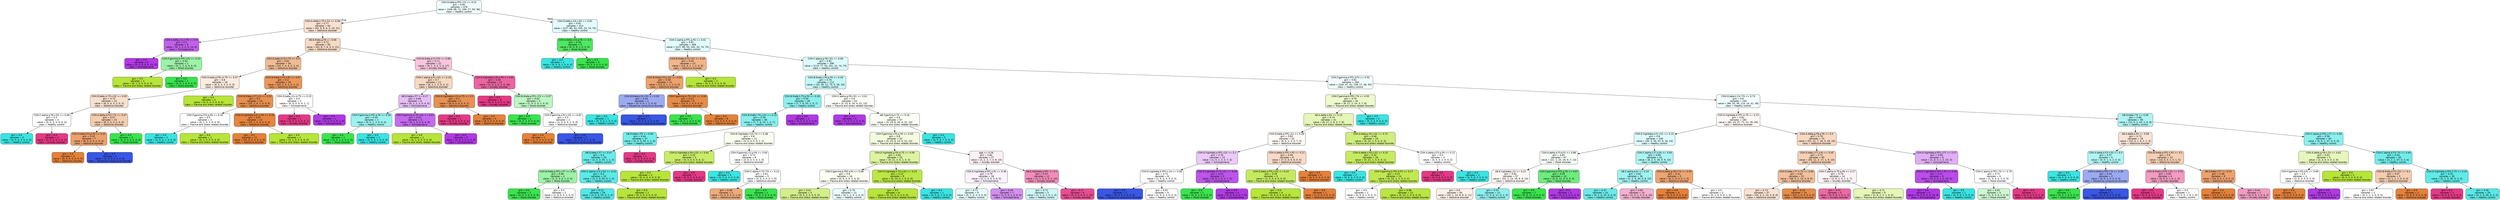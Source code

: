 digraph Tree {
node [shape=box, style="filled, rounded", color="black", fontname="helvetica"] ;
edge [fontname="helvetica"] ;
0 [label="COH.D.beta.a.FP1.i.C3 <= 0.22\ngini = 0.82\nsamples = 478\nvalue = [169, 89, 72, 209, 27, 93, 96]\nclass = Healthy control", fillcolor="#f1fdfd"] ;
1 [label="COH.A.delta.h.T3.k.C4 <= 0.06\ngini = 0.77\nsamples = 64\nvalue = [42, 9, 9, 6, 3, 19, 21]\nclass = Addictive disorder", fillcolor="#f9e1d0"] ;
0 -> 1 [labeldistance=2.5, labelangle=45, headlabel="True"] ;
2 [label="COH.A.delta.j.Cz.n.P3 <= 0.5\ngini = 0.3\nsamples = 8\nvalue = [0, 1, 2, 0, 0, 14, 0]\nclass = Schizophrenia", fillcolor="#c161ea"] ;
1 -> 2 ;
3 [label="gini = 0.0\nsamples = 6\nvalue = [0, 0, 0, 0, 0, 14, 0]\nclass = Schizophrenia", fillcolor="#b139e5"] ;
2 -> 3 ;
4 [label="COH.F.gamma.b.FP2.o.Pz <= 0.15\ngini = 0.44\nsamples = 2\nvalue = [0, 1, 2, 0, 0, 0, 0]\nclass = Mood disorder", fillcolor="#9cf2a6"] ;
2 -> 4 ;
5 [label="gini = 0.0\nsamples = 1\nvalue = [0, 1, 0, 0, 0, 0, 0]\nclass = Trauma and stress related disorder", fillcolor="#b7e539"] ;
4 -> 5 ;
6 [label="gini = 0.0\nsamples = 1\nvalue = [0, 0, 2, 0, 0, 0, 0]\nclass = Mood disorder", fillcolor="#39e54d"] ;
4 -> 6 ;
7 [label="AB.B.theta.g.F8 <= 0.06\ngini = 0.72\nsamples = 56\nvalue = [42, 8, 7, 6, 3, 5, 21]\nclass = Addictive disorder", fillcolor="#f7dac4"] ;
1 -> 7 ;
8 [label="COH.D.beta.d.F3.h.T3 <= 0.4\ngini = 0.61\nsamples = 34\nvalue = [33, 7, 4, 4, 2, 1, 4]\nclass = Addictive disorder", fillcolor="#f1bb94"] ;
7 -> 8 ;
9 [label="COH.D.beta.a.FP1.m.T5 <= 0.07\ngini = 0.8\nsamples = 18\nvalue = [8, 5, 4, 3, 2, 0, 3]\nclass = Addictive disorder", fillcolor="#fbece1"] ;
8 -> 9 ;
10 [label="COH.D.beta.m.T5.s.O2 <= 0.05\ngini = 0.74\nsamples = 14\nvalue = [8, 0, 4, 3, 2, 0, 3]\nclass = Addictive disorder", fillcolor="#f8e0ce"] ;
9 -> 10 ;
11 [label="COH.C.alpha.q.T6.s.O2 <= 0.68\ngini = 0.5\nsamples = 4\nvalue = [0, 0, 0, 3, 0, 0, 3]\nclass = Healthy control", fillcolor="#ffffff"] ;
10 -> 11 ;
12 [label="gini = 0.0\nsamples = 3\nvalue = [0, 0, 0, 3, 0, 0, 0]\nclass = Healthy control", fillcolor="#39e5e2"] ;
11 -> 12 ;
13 [label="gini = 0.0\nsamples = 1\nvalue = [0, 0, 0, 0, 0, 0, 3]\nclass = Anxiety disorder", fillcolor="#e53986"] ;
11 -> 13 ;
14 [label="COH.A.delta.d.F3.h.T3 <= 0.47\ngini = 0.57\nsamples = 10\nvalue = [8, 0, 4, 0, 2, 0, 0]\nclass = Addictive disorder", fillcolor="#f5cdb0"] ;
10 -> 14 ;
15 [label="COH.D.beta.f.F4.p.P4 <= 0.31\ngini = 0.32\nsamples = 7\nvalue = [8, 0, 0, 0, 2, 0, 0]\nclass = Addictive disorder", fillcolor="#eca06a"] ;
14 -> 15 ;
16 [label="gini = 0.0\nsamples = 5\nvalue = [8, 0, 0, 0, 0, 0, 0]\nclass = Addictive disorder", fillcolor="#e58139"] ;
15 -> 16 ;
17 [label="gini = 0.0\nsamples = 2\nvalue = [0, 0, 0, 0, 2, 0, 0]\nclass = Obsessive compulsive disorder", fillcolor="#3956e5"] ;
15 -> 17 ;
18 [label="gini = 0.0\nsamples = 3\nvalue = [0, 0, 4, 0, 0, 0, 0]\nclass = Mood disorder", fillcolor="#39e54d"] ;
14 -> 18 ;
19 [label="gini = 0.0\nsamples = 4\nvalue = [0, 5, 0, 0, 0, 0, 0]\nclass = Trauma and stress related disorder", fillcolor="#b7e539"] ;
9 -> 19 ;
20 [label="COH.B.theta.d.F3.o.Pz <= 0.67\ngini = 0.3\nsamples = 16\nvalue = [25, 2, 0, 1, 0, 1, 1]\nclass = Addictive disorder", fillcolor="#ea985c"] ;
8 -> 20 ;
21 [label="COH.B.theta.c.F7.j.Cz <= 0.22\ngini = 0.2\nsamples = 14\nvalue = [25, 2, 0, 1, 0, 0, 0]\nclass = Addictive disorder", fillcolor="#e89050"] ;
20 -> 21 ;
22 [label="COH.F.gamma.f.F4.p.P4 <= 0.44\ngini = 0.5\nsamples = 2\nvalue = [0, 1, 0, 1, 0, 0, 0]\nclass = Trauma and stress related disorder", fillcolor="#ffffff"] ;
21 -> 22 ;
23 [label="gini = 0.0\nsamples = 1\nvalue = [0, 0, 0, 1, 0, 0, 0]\nclass = Healthy control", fillcolor="#39e5e2"] ;
22 -> 23 ;
24 [label="gini = 0.0\nsamples = 1\nvalue = [0, 1, 0, 0, 0, 0, 0]\nclass = Trauma and stress related disorder", fillcolor="#b7e539"] ;
22 -> 24 ;
25 [label="COH.E.highbeta.e.Fz.n.P3 <= 0.76\ngini = 0.07\nsamples = 12\nvalue = [25, 1, 0, 0, 0, 0, 0]\nclass = Addictive disorder", fillcolor="#e68641"] ;
21 -> 25 ;
26 [label="gini = 0.0\nsamples = 11\nvalue = [25, 0, 0, 0, 0, 0, 0]\nclass = Addictive disorder", fillcolor="#e58139"] ;
25 -> 26 ;
27 [label="gini = 0.0\nsamples = 1\nvalue = [0, 1, 0, 0, 0, 0, 0]\nclass = Trauma and stress related disorder", fillcolor="#b7e539"] ;
25 -> 27 ;
28 [label="COH.D.beta.j.Cz.m.T5 <= 0.15\ngini = 0.5\nsamples = 2\nvalue = [0, 0, 0, 0, 0, 1, 1]\nclass = Schizophrenia", fillcolor="#ffffff"] ;
20 -> 28 ;
29 [label="gini = 0.0\nsamples = 1\nvalue = [0, 0, 0, 0, 0, 0, 1]\nclass = Anxiety disorder", fillcolor="#e53986"] ;
28 -> 29 ;
30 [label="gini = 0.0\nsamples = 1\nvalue = [0, 0, 0, 0, 0, 1, 0]\nclass = Schizophrenia", fillcolor="#b139e5"] ;
28 -> 30 ;
31 [label="COH.B.theta.e.Fz.f.F4 <= 0.86\ngini = 0.71\nsamples = 22\nvalue = [9, 1, 3, 2, 1, 4, 17]\nclass = Anxiety disorder", fillcolor="#f8c6dc"] ;
7 -> 31 ;
32 [label="COH.C.alpha.e.Fz.r.O1 <= 0.16\ngini = 0.7\nsamples = 11\nvalue = [8, 1, 1, 2, 0, 4, 1]\nclass = Addictive disorder", fillcolor="#f7d8c2"] ;
31 -> 32 ;
33 [label="AB.D.beta.c.F7 <= 0.17\ngini = 0.66\nsamples = 6\nvalue = [0, 1, 1, 2, 0, 4, 0]\nclass = Schizophrenia", fillcolor="#e5bdf6"] ;
32 -> 33 ;
34 [label="COH.F.gamma.b.FP2.q.T6 <= 0.56\ngini = 0.44\nsamples = 2\nvalue = [0, 0, 1, 2, 0, 0, 0]\nclass = Healthy control", fillcolor="#9cf2f0"] ;
33 -> 34 ;
35 [label="gini = 0.0\nsamples = 1\nvalue = [0, 0, 1, 0, 0, 0, 0]\nclass = Mood disorder", fillcolor="#39e54d"] ;
34 -> 35 ;
36 [label="gini = 0.0\nsamples = 1\nvalue = [0, 0, 0, 2, 0, 0, 0]\nclass = Healthy control", fillcolor="#39e5e2"] ;
34 -> 36 ;
37 [label="COH.F.gamma.m.T5.r.O1 <= 0.61\ngini = 0.32\nsamples = 4\nvalue = [0, 1, 0, 0, 0, 4, 0]\nclass = Schizophrenia", fillcolor="#c46aec"] ;
33 -> 37 ;
38 [label="gini = 0.0\nsamples = 1\nvalue = [0, 1, 0, 0, 0, 0, 0]\nclass = Trauma and stress related disorder", fillcolor="#b7e539"] ;
37 -> 38 ;
39 [label="gini = 0.0\nsamples = 3\nvalue = [0, 0, 0, 0, 0, 4, 0]\nclass = Schizophrenia", fillcolor="#b139e5"] ;
37 -> 39 ;
40 [label="COH.E.highbeta.k.C4.m.T5 <= 0.1\ngini = 0.2\nsamples = 5\nvalue = [8, 0, 0, 0, 0, 0, 1]\nclass = Addictive disorder", fillcolor="#e89152"] ;
32 -> 40 ;
41 [label="gini = 0.0\nsamples = 1\nvalue = [0, 0, 0, 0, 0, 0, 1]\nclass = Anxiety disorder", fillcolor="#e53986"] ;
40 -> 41 ;
42 [label="gini = 0.0\nsamples = 4\nvalue = [8, 0, 0, 0, 0, 0, 0]\nclass = Addictive disorder", fillcolor="#e58139"] ;
40 -> 42 ;
43 [label="COH.E.highbeta.o.Pz.p.P4 <= 0.81\ngini = 0.34\nsamples = 11\nvalue = [1, 0, 2, 0, 1, 0, 16]\nclass = Anxiety disorder", fillcolor="#eb65a1"] ;
31 -> 43 ;
44 [label="gini = 0.0\nsamples = 8\nvalue = [0, 0, 0, 0, 0, 0, 16]\nclass = Anxiety disorder", fillcolor="#e53986"] ;
43 -> 44 ;
45 [label="COH.B.theta.a.FP1.i.C3 <= 0.37\ngini = 0.62\nsamples = 3\nvalue = [1, 0, 2, 0, 1, 0, 0]\nclass = Mood disorder", fillcolor="#bdf6c4"] ;
43 -> 45 ;
46 [label="gini = 0.0\nsamples = 1\nvalue = [0, 0, 2, 0, 0, 0, 0]\nclass = Mood disorder", fillcolor="#39e54d"] ;
45 -> 46 ;
47 [label="COH.F.gamma.o.Pz.s.O2 <= 0.62\ngini = 0.5\nsamples = 2\nvalue = [1, 0, 0, 0, 1, 0, 0]\nclass = Addictive disorder", fillcolor="#ffffff"] ;
45 -> 47 ;
48 [label="gini = 0.0\nsamples = 1\nvalue = [1, 0, 0, 0, 0, 0, 0]\nclass = Addictive disorder", fillcolor="#e58139"] ;
47 -> 48 ;
49 [label="gini = 0.0\nsamples = 1\nvalue = [0, 0, 0, 0, 1, 0, 0]\nclass = Obsessive compulsive disorder", fillcolor="#3956e5"] ;
47 -> 49 ;
50 [label="COH.D.beta.k.C4.s.O2 <= 0.02\ngini = 0.81\nsamples = 414\nvalue = [127, 80, 63, 203, 24, 74, 75]\nclass = Healthy control", fillcolor="#e2fbfb"] ;
0 -> 50 [labeldistance=2.5, labelangle=-45, headlabel="False"] ;
51 [label="COH.A.delta.i.C3.q.T6 <= 0.2\ngini = 0.18\nsamples = 5\nvalue = [0, 0, 9, 1, 0, 0, 0]\nclass = Mood disorder", fillcolor="#4fe861"] ;
50 -> 51 ;
52 [label="gini = 0.0\nsamples = 1\nvalue = [0, 0, 0, 1, 0, 0, 0]\nclass = Healthy control", fillcolor="#39e5e2"] ;
51 -> 52 ;
53 [label="gini = 0.0\nsamples = 4\nvalue = [0, 0, 9, 0, 0, 0, 0]\nclass = Mood disorder", fillcolor="#39e54d"] ;
51 -> 53 ;
54 [label="COH.C.alpha.a.FP1.p.P4 <= 0.01\ngini = 0.81\nsamples = 409\nvalue = [127, 80, 54, 202, 24, 74, 75]\nclass = Healthy control", fillcolor="#e2fbfb"] ;
50 -> 54 ;
55 [label="COH.B.theta.d.F3.r.O1 <= 0.16\ngini = 0.54\nsamples = 13\nvalue = [13, 3, 1, 1, 2, 0, 0]\nclass = Addictive disorder", fillcolor="#f0b58b"] ;
54 -> 55 ;
56 [label="COH.B.theta.f.F4.s.O2 <= 0.01\ngini = 0.39\nsamples = 11\nvalue = [13, 0, 1, 1, 2, 0, 0]\nclass = Addictive disorder", fillcolor="#eca36e"] ;
55 -> 56 ;
57 [label="COH.B.theta.o.Pz.r.O1 <= 0.29\ngini = 0.44\nsamples = 2\nvalue = [0, 0, 0, 1, 2, 0, 0]\nclass = Obsessive compulsive disorder", fillcolor="#9caaf2"] ;
56 -> 57 ;
58 [label="gini = 0.0\nsamples = 1\nvalue = [0, 0, 0, 1, 0, 0, 0]\nclass = Healthy control", fillcolor="#39e5e2"] ;
57 -> 58 ;
59 [label="gini = 0.0\nsamples = 1\nvalue = [0, 0, 0, 0, 2, 0, 0]\nclass = Obsessive compulsive disorder", fillcolor="#3956e5"] ;
57 -> 59 ;
60 [label="COH.F.gamma.m.T5.r.O1 <= 0.28\ngini = 0.13\nsamples = 9\nvalue = [13, 0, 1, 0, 0, 0, 0]\nclass = Addictive disorder", fillcolor="#e78b48"] ;
56 -> 60 ;
61 [label="gini = 0.0\nsamples = 1\nvalue = [0, 0, 1, 0, 0, 0, 0]\nclass = Mood disorder", fillcolor="#39e54d"] ;
60 -> 61 ;
62 [label="gini = 0.0\nsamples = 8\nvalue = [13, 0, 0, 0, 0, 0, 0]\nclass = Addictive disorder", fillcolor="#e58139"] ;
60 -> 62 ;
63 [label="gini = 0.0\nsamples = 2\nvalue = [0, 3, 0, 0, 0, 0, 0]\nclass = Trauma and stress related disorder", fillcolor="#b7e539"] ;
55 -> 63 ;
64 [label="COH.C.alpha.g.F8.r.O1 <= 0.06\ngini = 0.81\nsamples = 396\nvalue = [114, 77, 53, 201, 22, 74, 75]\nclass = Healthy control", fillcolor="#ddfafa"] ;
54 -> 64 ;
65 [label="COH.B.theta.n.P3.p.P4 <= 0.49\ngini = 0.76\nsamples = 112\nvalue = [10, 30, 12, 73, 5, 26, 20]\nclass = Healthy control", fillcolor="#c5f7f6"] ;
64 -> 65 ;
66 [label="COH.B.theta.h.T3.p.P4 <= 0.28\ngini = 0.59\nsamples = 49\nvalue = [7, 7, 6, 53, 1, 5, 7]\nclass = Healthy control", fillcolor="#8cf0ee"] ;
65 -> 66 ;
67 [label="COH.B.theta.l.T4.s.O2 <= 0.25\ngini = 0.56\nsamples = 48\nvalue = [7, 7, 6, 53, 1, 2, 7]\nclass = Healthy control", fillcolor="#87efed"] ;
66 -> 67 ;
68 [label="AB.D.beta.n.P3 <= 0.56\ngini = 0.44\nsamples = 37\nvalue = [4, 3, 3, 50, 1, 1, 6]\nclass = Healthy control", fillcolor="#72edea"] ;
67 -> 68 ;
69 [label="AB.D.beta.c.F7 <= 0.07\ngini = 0.4\nsamples = 35\nvalue = [4, 3, 3, 50, 1, 1, 3]\nclass = Healthy control", fillcolor="#6aebe9"] ;
68 -> 69 ;
70 [label="COH.B.theta.a.FP1.c.F7 <= 0.48\ngini = 0.56\nsamples = 4\nvalue = [1, 0, 3, 0, 1, 0, 0]\nclass = Mood disorder", fillcolor="#9cf2a6"] ;
69 -> 70 ;
71 [label="gini = 0.0\nsamples = 2\nvalue = [0, 0, 3, 0, 0, 0, 0]\nclass = Mood disorder", fillcolor="#39e54d"] ;
70 -> 71 ;
72 [label="gini = 0.5\nsamples = 2\nvalue = [1, 0, 0, 0, 1, 0, 0]\nclass = Addictive disorder", fillcolor="#ffffff"] ;
70 -> 72 ;
73 [label="COH.C.alpha.i.C3.s.O2 <= 0.23\ngini = 0.3\nsamples = 31\nvalue = [3, 3, 0, 50, 0, 1, 3]\nclass = Healthy control", fillcolor="#5ceae7"] ;
69 -> 73 ;
74 [label="gini = 0.22\nsamples = 29\nvalue = [3, 0, 0, 50, 0, 1, 3]\nclass = Healthy control", fillcolor="#53e8e6"] ;
73 -> 74 ;
75 [label="gini = 0.0\nsamples = 2\nvalue = [0, 3, 0, 0, 0, 0, 0]\nclass = Trauma and stress related disorder", fillcolor="#b7e539"] ;
73 -> 75 ;
76 [label="gini = 0.0\nsamples = 2\nvalue = [0, 0, 0, 0, 0, 0, 3]\nclass = Anxiety disorder", fillcolor="#e53986"] ;
68 -> 76 ;
77 [label="COH.E.highbeta.i.C3.l.T4 <= 0.38\ngini = 0.8\nsamples = 11\nvalue = [3, 4, 3, 3, 0, 1, 1]\nclass = Trauma and stress related disorder", fillcolor="#f9fdef"] ;
67 -> 77 ;
78 [label="COH.E.highbeta.p.P4.s.O2 <= 0.62\ngini = 0.32\nsamples = 3\nvalue = [0, 4, 0, 0, 0, 0, 1]\nclass = Trauma and stress related disorder", fillcolor="#c9ec6a"] ;
77 -> 78 ;
79 [label="gini = 0.0\nsamples = 2\nvalue = [0, 4, 0, 0, 0, 0, 0]\nclass = Trauma and stress related disorder", fillcolor="#b7e539"] ;
78 -> 79 ;
80 [label="gini = 0.0\nsamples = 1\nvalue = [0, 0, 0, 0, 0, 0, 1]\nclass = Anxiety disorder", fillcolor="#e53986"] ;
78 -> 80 ;
81 [label="COH.F.gamma.j.Cz.p.P4 <= 0.64\ngini = 0.72\nsamples = 8\nvalue = [3, 0, 3, 3, 0, 1, 0]\nclass = Addictive disorder", fillcolor="#ffffff"] ;
77 -> 81 ;
82 [label="gini = 0.0\nsamples = 3\nvalue = [0, 0, 0, 3, 0, 0, 0]\nclass = Healthy control", fillcolor="#39e5e2"] ;
81 -> 82 ;
83 [label="COH.C.alpha.h.T3.l.T4 <= 0.14\ngini = 0.61\nsamples = 5\nvalue = [3, 0, 3, 0, 0, 1, 0]\nclass = Addictive disorder", fillcolor="#ffffff"] ;
81 -> 83 ;
84 [label="gini = 0.38\nsamples = 3\nvalue = [3, 0, 0, 0, 0, 1, 0]\nclass = Addictive disorder", fillcolor="#eeab7b"] ;
83 -> 84 ;
85 [label="gini = 0.0\nsamples = 2\nvalue = [0, 0, 3, 0, 0, 0, 0]\nclass = Mood disorder", fillcolor="#39e54d"] ;
83 -> 85 ;
86 [label="gini = 0.0\nsamples = 1\nvalue = [0, 0, 0, 0, 0, 3, 0]\nclass = Schizophrenia", fillcolor="#b139e5"] ;
66 -> 86 ;
87 [label="COH.C.alpha.g.F8.r.O1 <= 0.01\ngini = 0.8\nsamples = 63\nvalue = [3, 23, 6, 20, 4, 21, 13]\nclass = Trauma and stress related disorder", fillcolor="#fdfef9"] ;
65 -> 87 ;
88 [label="gini = 0.0\nsamples = 6\nvalue = [0, 0, 0, 0, 0, 9, 0]\nclass = Schizophrenia", fillcolor="#b139e5"] ;
87 -> 88 ;
89 [label="AB.F.gamma.h.T3 <= 0.16\ngini = 0.8\nsamples = 57\nvalue = [3, 23, 6, 20, 4, 12, 13]\nclass = Trauma and stress related disorder", fillcolor="#fbfef5"] ;
87 -> 89 ;
90 [label="COH.F.gamma.n.P3.q.T6 <= 0.43\ngini = 0.8\nsamples = 52\nvalue = [3, 23, 6, 13, 4, 12, 13]\nclass = Trauma and stress related disorder", fillcolor="#f3fbdf"] ;
89 -> 90 ;
91 [label="COH.E.highbeta.g.F8.m.T5 <= 0.09\ngini = 0.65\nsamples = 25\nvalue = [0, 21, 3, 6, 1, 4, 3]\nclass = Trauma and stress related disorder", fillcolor="#ddf3a2"] ;
90 -> 91 ;
92 [label="COH.F.gamma.b.FP2.o.Pz <= 0.08\ngini = 0.8\nsamples = 16\nvalue = [0, 6, 3, 5, 1, 4, 3]\nclass = Trauma and stress related disorder", fillcolor="#fbfdf3"] ;
91 -> 92 ;
93 [label="gini = 0.41\nsamples = 4\nvalue = [0, 5, 2, 0, 0, 0, 0]\nclass = Trauma and stress related disorder", fillcolor="#d4ef88"] ;
92 -> 93 ;
94 [label="gini = 0.76\nsamples = 12\nvalue = [0, 1, 1, 5, 1, 4, 3]\nclass = Healthy control", fillcolor="#edfdfc"] ;
92 -> 94 ;
95 [label="COH.E.highbeta.h.T3.s.O2 <= 0.23\ngini = 0.12\nsamples = 9\nvalue = [0, 15, 0, 1, 0, 0, 0]\nclass = Trauma and stress related disorder", fillcolor="#bce746"] ;
91 -> 95 ;
96 [label="gini = 0.0\nsamples = 8\nvalue = [0, 15, 0, 0, 0, 0, 0]\nclass = Trauma and stress related disorder", fillcolor="#b7e539"] ;
95 -> 96 ;
97 [label="gini = 0.0\nsamples = 1\nvalue = [0, 0, 0, 1, 0, 0, 0]\nclass = Healthy control", fillcolor="#39e5e2"] ;
95 -> 97 ;
98 [label="age <= 0.26\ngini = 0.81\nsamples = 27\nvalue = [3, 2, 3, 7, 3, 8, 10]\nclass = Anxiety disorder", fillcolor="#fdf1f6"] ;
90 -> 98 ;
99 [label="COH.E.highbeta.a.FP1.o.Pz <= 0.36\ngini = 0.79\nsamples = 16\nvalue = [2, 1, 3, 5, 3, 6, 0]\nclass = Schizophrenia", fillcolor="#faf2fd"] ;
98 -> 99 ;
100 [label="gini = 0.71\nsamples = 9\nvalue = [0, 1, 3, 4, 3, 0, 0]\nclass = Healthy control", fillcolor="#e6fcfb"] ;
99 -> 100 ;
101 [label="gini = 0.49\nsamples = 7\nvalue = [2, 0, 0, 1, 0, 6, 0]\nclass = Schizophrenia", fillcolor="#d28ef0"] ;
99 -> 101 ;
102 [label="AB.E.highbeta.a.FP1 <= 0.1\ngini = 0.57\nsamples = 11\nvalue = [1, 1, 0, 2, 0, 2, 10]\nclass = Anxiety disorder", fillcolor="#f08eba"] ;
98 -> 102 ;
103 [label="gini = 0.72\nsamples = 5\nvalue = [1, 1, 0, 2, 0, 1, 0]\nclass = Healthy control", fillcolor="#cef8f8"] ;
102 -> 103 ;
104 [label="gini = 0.17\nsamples = 6\nvalue = [0, 0, 0, 0, 0, 1, 10]\nclass = Anxiety disorder", fillcolor="#e84d92"] ;
102 -> 104 ;
105 [label="gini = 0.0\nsamples = 5\nvalue = [0, 0, 0, 7, 0, 0, 0]\nclass = Healthy control", fillcolor="#39e5e2"] ;
89 -> 105 ;
106 [label="COH.F.gamma.a.FP1.d.F3 <= 0.55\ngini = 0.81\nsamples = 284\nvalue = [104, 47, 41, 128, 17, 48, 55]\nclass = Healthy control", fillcolor="#f1fdfd"] ;
64 -> 106 ;
107 [label="COH.F.gamma.b.FP2.l.T4 <= 0.55\ngini = 0.76\nsamples = 44\nvalue = [8, 27, 2, 14, 3, 7, 6]\nclass = Trauma and stress related disorder", fillcolor="#edf9ce"] ;
106 -> 107 ;
108 [label="AB.A.delta.s.O2 <= 0.13\ngini = 0.74\nsamples = 41\nvalue = [8, 27, 2, 8, 3, 7, 6]\nclass = Trauma and stress related disorder", fillcolor="#e5f6b8"] ;
107 -> 108 ;
109 [label="COH.D.beta.a.FP1.j.Cz <= 0.39\ngini = 0.82\nsamples = 22\nvalue = [8, 5, 1, 3, 3, 7, 3]\nclass = Addictive disorder", fillcolor="#fefaf6"] ;
108 -> 109 ;
110 [label="COH.E.highbeta.a.FP1.r.O1 <= 0.1\ngini = 0.76\nsamples = 13\nvalue = [1, 0, 1, 3, 3, 7, 3]\nclass = Schizophrenia", fillcolor="#eacaf8"] ;
109 -> 110 ;
111 [label="COH.E.highbeta.b.FP2.k.C4 <= 0.06\ngini = 0.72\nsamples = 8\nvalue = [1, 0, 0, 3, 3, 0, 3]\nclass = Healthy control", fillcolor="#ffffff"] ;
110 -> 111 ;
112 [label="gini = 0.0\nsamples = 2\nvalue = [0, 0, 0, 0, 3, 0, 0]\nclass = Obsessive compulsive disorder", fillcolor="#3956e5"] ;
111 -> 112 ;
113 [label="gini = 0.61\nsamples = 6\nvalue = [1, 0, 0, 3, 0, 0, 3]\nclass = Healthy control", fillcolor="#ffffff"] ;
111 -> 113 ;
114 [label="COH.E.highbeta.m.T5.r.O1 <= 0.19\ngini = 0.22\nsamples = 5\nvalue = [0, 0, 1, 0, 0, 7, 0]\nclass = Schizophrenia", fillcolor="#bc55e9"] ;
110 -> 114 ;
115 [label="gini = 0.0\nsamples = 1\nvalue = [0, 0, 1, 0, 0, 0, 0]\nclass = Mood disorder", fillcolor="#39e54d"] ;
114 -> 115 ;
116 [label="gini = 0.0\nsamples = 4\nvalue = [0, 0, 0, 0, 0, 7, 0]\nclass = Schizophrenia", fillcolor="#b139e5"] ;
114 -> 116 ;
117 [label="COH.A.delta.b.FP2.n.P3 <= 0.21\ngini = 0.49\nsamples = 9\nvalue = [7, 5, 0, 0, 0, 0, 0]\nclass = Addictive disorder", fillcolor="#f8dbc6"] ;
109 -> 117 ;
118 [label="COH.D.beta.a.FP1.s.O2 <= 0.24\ngini = 0.28\nsamples = 5\nvalue = [1, 5, 0, 0, 0, 0, 0]\nclass = Trauma and stress related disorder", fillcolor="#c5ea61"] ;
117 -> 118 ;
119 [label="gini = 0.0\nsamples = 4\nvalue = [0, 5, 0, 0, 0, 0, 0]\nclass = Trauma and stress related disorder", fillcolor="#b7e539"] ;
118 -> 119 ;
120 [label="gini = 0.0\nsamples = 1\nvalue = [1, 0, 0, 0, 0, 0, 0]\nclass = Addictive disorder", fillcolor="#e58139"] ;
118 -> 120 ;
121 [label="gini = 0.0\nsamples = 4\nvalue = [6, 0, 0, 0, 0, 0, 0]\nclass = Addictive disorder", fillcolor="#e58139"] ;
117 -> 121 ;
122 [label="COH.D.beta.p.P4.s.O2 <= 0.73\ngini = 0.46\nsamples = 19\nvalue = [0, 22, 1, 5, 0, 0, 3]\nclass = Trauma and stress related disorder", fillcolor="#d0ee7e"] ;
108 -> 122 ;
123 [label="COH.A.delta.n.P3.s.O2 <= 0.25\ngini = 0.32\nsamples = 16\nvalue = [0, 22, 1, 3, 0, 0, 1]\nclass = Trauma and stress related disorder", fillcolor="#c6ea62"] ;
122 -> 123 ;
124 [label="gini = 0.0\nsamples = 2\nvalue = [0, 0, 0, 2, 0, 0, 0]\nclass = Healthy control", fillcolor="#39e5e2"] ;
123 -> 124 ;
125 [label="COH.F.gamma.b.FP2.d.F3 <= 0.17\ngini = 0.22\nsamples = 14\nvalue = [0, 22, 1, 1, 0, 0, 1]\nclass = Trauma and stress related disorder", fillcolor="#c0e852"] ;
123 -> 125 ;
126 [label="gini = 0.5\nsamples = 2\nvalue = [0, 0, 0, 1, 0, 0, 1]\nclass = Healthy control", fillcolor="#ffffff"] ;
125 -> 126 ;
127 [label="gini = 0.08\nsamples = 12\nvalue = [0, 22, 1, 0, 0, 0, 0]\nclass = Trauma and stress related disorder", fillcolor="#bae642"] ;
125 -> 127 ;
128 [label="COH.A.delta.d.F3.p.P4 <= 0.12\ngini = 0.5\nsamples = 3\nvalue = [0, 0, 0, 2, 0, 0, 2]\nclass = Healthy control", fillcolor="#ffffff"] ;
122 -> 128 ;
129 [label="gini = 0.0\nsamples = 1\nvalue = [0, 0, 0, 0, 0, 0, 2]\nclass = Anxiety disorder", fillcolor="#e53986"] ;
128 -> 129 ;
130 [label="gini = 0.0\nsamples = 2\nvalue = [0, 0, 0, 2, 0, 0, 0]\nclass = Healthy control", fillcolor="#39e5e2"] ;
128 -> 130 ;
131 [label="gini = 0.0\nsamples = 3\nvalue = [0, 0, 0, 6, 0, 0, 0]\nclass = Healthy control", fillcolor="#39e5e2"] ;
107 -> 131 ;
132 [label="COH.D.beta.k.C4.l.T4 <= 0.73\ngini = 0.8\nsamples = 240\nvalue = [96, 20, 39, 114, 14, 41, 49]\nclass = Healthy control", fillcolor="#f2fdfd"] ;
106 -> 132 ;
133 [label="COH.E.highbeta.b.FP2.m.T5 <= 0.23\ngini = 0.81\nsamples = 182\nvalue = [81, 14, 37, 71, 12, 35, 40]\nclass = Addictive disorder", fillcolor="#fef9f6"] ;
132 -> 133 ;
134 [label="COH.E.highbeta.e.Fz.r.O1 <= 0.15\ngini = 0.8\nsamples = 108\nvalue = [30, 3, 30, 53, 9, 16, 24]\nclass = Healthy control", fillcolor="#ddfbfa"] ;
133 -> 134 ;
135 [label="COH.A.delta.d.F3.e.Fz <= 0.88\ngini = 0.81\nsamples = 67\nvalue = [22, 1, 25, 19, 9, 7, 14]\nclass = Mood disorder", fillcolor="#f7fef8"] ;
134 -> 135 ;
136 [label="AB.E.highbeta.j.Cz <= 0.22\ngini = 0.81\nsamples = 57\nvalue = [22, 1, 14, 19, 9, 4, 14]\nclass = Addictive disorder", fillcolor="#fef9f6"] ;
135 -> 136 ;
137 [label="gini = 0.8\nsamples = 45\nvalue = [20, 1, 14, 8, 9, 3, 11]\nclass = Addictive disorder", fillcolor="#fcf0e8"] ;
136 -> 137 ;
138 [label="gini = 0.53\nsamples = 12\nvalue = [2, 0, 0, 11, 0, 1, 3]\nclass = Healthy control", fillcolor="#8ef0ee"] ;
136 -> 138 ;
139 [label="COH.F.gamma.b.FP2.g.F8 <= 0.67\ngini = 0.34\nsamples = 10\nvalue = [0, 0, 11, 0, 0, 3, 0]\nclass = Mood disorder", fillcolor="#6fec7e"] ;
135 -> 139 ;
140 [label="gini = 0.0\nsamples = 7\nvalue = [0, 0, 11, 0, 0, 0, 0]\nclass = Mood disorder", fillcolor="#39e54d"] ;
139 -> 140 ;
141 [label="gini = 0.0\nsamples = 3\nvalue = [0, 0, 0, 0, 0, 3, 0]\nclass = Schizophrenia", fillcolor="#b139e5"] ;
139 -> 141 ;
142 [label="COH.C.alpha.c.F7.o.Pz <= 0.64\ngini = 0.69\nsamples = 41\nvalue = [8, 2, 5, 34, 0, 9, 10]\nclass = Healthy control", fillcolor="#adf4f3"] ;
134 -> 142 ;
143 [label="AB.C.alpha.e.Fz <= 0.19\ngini = 0.62\nsamples = 36\nvalue = [2, 1, 5, 34, 0, 8, 10]\nclass = Healthy control", fillcolor="#a0f3f1"] ;
142 -> 143 ;
144 [label="gini = 0.37\nsamples = 23\nvalue = [0, 1, 4, 32, 0, 4, 0]\nclass = Healthy control", fillcolor="#69ebe9"] ;
143 -> 144 ;
145 [label="gini = 0.65\nsamples = 13\nvalue = [2, 0, 1, 2, 0, 4, 10]\nclass = Anxiety disorder", fillcolor="#f5b0cf"] ;
143 -> 145 ;
146 [label="COH.A.delta.g.F8.h.T3 <= 0.33\ngini = 0.41\nsamples = 5\nvalue = [6, 1, 0, 0, 0, 1, 0]\nclass = Addictive disorder", fillcolor="#eca572"] ;
142 -> 146 ;
147 [label="gini = 0.0\nsamples = 3\nvalue = [6, 0, 0, 0, 0, 0, 0]\nclass = Addictive disorder", fillcolor="#e58139"] ;
146 -> 147 ;
148 [label="gini = 0.5\nsamples = 2\nvalue = [0, 1, 0, 0, 0, 1, 0]\nclass = Trauma and stress related disorder", fillcolor="#ffffff"] ;
146 -> 148 ;
149 [label="COH.A.delta.g.F8.q.T6 <= 0.5\ngini = 0.76\nsamples = 74\nvalue = [51, 11, 7, 18, 3, 19, 16]\nclass = Addictive disorder", fillcolor="#f7d9c3"] ;
133 -> 149 ;
150 [label="COH.D.beta.c.F7.o.Pz <= 0.45\ngini = 0.71\nsamples = 65\nvalue = [50, 11, 4, 17, 1, 9, 13]\nclass = Addictive disorder", fillcolor="#f5d0b5"] ;
149 -> 150 ;
151 [label="COH.D.beta.c.F7.h.T3 <= 0.66\ngini = 0.62\nsamples = 51\nvalue = [48, 5, 2, 14, 0, 8, 6]\nclass = Addictive disorder", fillcolor="#f2c19d"] ;
150 -> 151 ;
152 [label="gini = 0.73\nsamples = 37\nvalue = [24, 3, 2, 14, 0, 8, 6]\nclass = Addictive disorder", fillcolor="#f9e2d1"] ;
151 -> 152 ;
153 [label="gini = 0.14\nsamples = 14\nvalue = [24, 2, 0, 0, 0, 0, 0]\nclass = Addictive disorder", fillcolor="#e78c49"] ;
151 -> 153 ;
154 [label="COH.C.alpha.m.T5.p.P4 <= 0.17\ngini = 0.79\nsamples = 14\nvalue = [2, 6, 2, 3, 1, 1, 7]\nclass = Anxiety disorder", fillcolor="#fdf3f7"] ;
150 -> 154 ;
155 [label="gini = 0.37\nsamples = 5\nvalue = [0, 0, 0, 1, 0, 1, 7]\nclass = Anxiety disorder", fillcolor="#ec6aa4"] ;
154 -> 155 ;
156 [label="gini = 0.71\nsamples = 9\nvalue = [2, 6, 2, 2, 1, 0, 0]\nclass = Trauma and stress related disorder", fillcolor="#e5f6b7"] ;
154 -> 156 ;
157 [label="COH.E.highbeta.a.FP1.c.F7 <= 0.57\ngini = 0.69\nsamples = 9\nvalue = [1, 0, 3, 1, 2, 10, 3]\nclass = Schizophrenia", fillcolor="#dfadf4"] ;
149 -> 157 ;
158 [label="COH.E.highbeta.b.FP2.n.P3 <= 0.43\ngini = 0.17\nsamples = 5\nvalue = [0, 0, 0, 1, 0, 10, 0]\nclass = Schizophrenia", fillcolor="#b94de8"] ;
157 -> 158 ;
159 [label="gini = 0.0\nsamples = 4\nvalue = [0, 0, 0, 0, 0, 10, 0]\nclass = Schizophrenia", fillcolor="#b139e5"] ;
158 -> 159 ;
160 [label="gini = 0.0\nsamples = 1\nvalue = [0, 0, 0, 1, 0, 0, 0]\nclass = Healthy control", fillcolor="#39e5e2"] ;
158 -> 160 ;
161 [label="COH.C.alpha.b.FP2.l.T4 <= 0.76\ngini = 0.72\nsamples = 4\nvalue = [1, 0, 3, 0, 2, 0, 3]\nclass = Mood disorder", fillcolor="#ffffff"] ;
157 -> 161 ;
162 [label="gini = 0.61\nsamples = 3\nvalue = [1, 0, 3, 0, 2, 0, 0]\nclass = Mood disorder", fillcolor="#cef8d2"] ;
161 -> 162 ;
163 [label="gini = 0.0\nsamples = 1\nvalue = [0, 0, 0, 0, 0, 0, 3]\nclass = Anxiety disorder", fillcolor="#e53986"] ;
161 -> 163 ;
164 [label="AB.D.beta.l.T4 <= 0.09\ngini = 0.68\nsamples = 58\nvalue = [15, 6, 2, 43, 2, 6, 9]\nclass = Healthy control", fillcolor="#adf4f3"] ;
132 -> 164 ;
165 [label="AB.A.delta.p.P4 <= 0.08\ngini = 0.73\nsamples = 18\nvalue = [10, 0, 1, 6, 2, 1, 5]\nclass = Addictive disorder", fillcolor="#fae4d5"] ;
164 -> 165 ;
166 [label="COH.A.delta.d.F3.n.P3 <= 0.5\ngini = 0.57\nsamples = 5\nvalue = [0, 0, 1, 4, 2, 0, 0]\nclass = Healthy control", fillcolor="#b0f5f3"] ;
165 -> 166 ;
167 [label="gini = 0.0\nsamples = 3\nvalue = [0, 0, 0, 4, 0, 0, 0]\nclass = Healthy control", fillcolor="#39e5e2"] ;
166 -> 167 ;
168 [label="COH.A.delta.a.FP1.l.T4 <= 0.36\ngini = 0.44\nsamples = 2\nvalue = [0, 0, 1, 0, 2, 0, 0]\nclass = Obsessive compulsive disorder", fillcolor="#9caaf2"] ;
166 -> 168 ;
169 [label="gini = 0.0\nsamples = 1\nvalue = [0, 0, 1, 0, 0, 0, 0]\nclass = Mood disorder", fillcolor="#39e54d"] ;
168 -> 169 ;
170 [label="gini = 0.0\nsamples = 1\nvalue = [0, 0, 0, 0, 2, 0, 0]\nclass = Obsessive compulsive disorder", fillcolor="#3956e5"] ;
168 -> 170 ;
171 [label="COH.B.theta.a.FP1.n.P3 <= 0.2\ngini = 0.6\nsamples = 13\nvalue = [10, 0, 0, 2, 0, 1, 5]\nclass = Addictive disorder", fillcolor="#f5cfb3"] ;
165 -> 171 ;
172 [label="COH.B.theta.a.FP1.r.O1 <= 0.01\ngini = 0.56\nsamples = 4\nvalue = [0, 0, 0, 1, 0, 1, 3]\nclass = Anxiety disorder", fillcolor="#f29cc2"] ;
171 -> 172 ;
173 [label="gini = 0.0\nsamples = 2\nvalue = [0, 0, 0, 0, 0, 0, 3]\nclass = Anxiety disorder", fillcolor="#e53986"] ;
172 -> 173 ;
174 [label="gini = 0.5\nsamples = 2\nvalue = [0, 0, 0, 1, 0, 1, 0]\nclass = Healthy control", fillcolor="#ffffff"] ;
172 -> 174 ;
175 [label="AB.D.beta.c.F7 <= 0.23\ngini = 0.38\nsamples = 9\nvalue = [10, 0, 0, 1, 0, 0, 2]\nclass = Addictive disorder", fillcolor="#eca36f"] ;
171 -> 175 ;
176 [label="gini = 0.0\nsamples = 7\nvalue = [10, 0, 0, 0, 0, 0, 0]\nclass = Addictive disorder", fillcolor="#e58139"] ;
175 -> 176 ;
177 [label="gini = 0.44\nsamples = 2\nvalue = [0, 0, 0, 1, 0, 0, 2]\nclass = Anxiety disorder", fillcolor="#f29cc2"] ;
175 -> 177 ;
178 [label="COH.C.alpha.b.FP2.c.F7 <= 0.58\ngini = 0.56\nsamples = 40\nvalue = [5, 6, 1, 37, 0, 5, 4]\nclass = Healthy control", fillcolor="#89f0ee"] ;
164 -> 178 ;
179 [label="COH.A.delta.g.F8.k.C4 <= 0.62\ngini = 0.62\nsamples = 5\nvalue = [2, 4, 0, 0, 0, 2, 0]\nclass = Trauma and stress related disorder", fillcolor="#e7f6bd"] ;
178 -> 179 ;
180 [label="COH.F.gamma.n.P3.o.Pz <= 0.66\ngini = 0.5\nsamples = 3\nvalue = [2, 0, 0, 0, 0, 2, 0]\nclass = Addictive disorder", fillcolor="#ffffff"] ;
179 -> 180 ;
181 [label="gini = 0.0\nsamples = 1\nvalue = [2, 0, 0, 0, 0, 0, 0]\nclass = Addictive disorder", fillcolor="#e58139"] ;
180 -> 181 ;
182 [label="gini = 0.0\nsamples = 2\nvalue = [0, 0, 0, 0, 0, 2, 0]\nclass = Schizophrenia", fillcolor="#b139e5"] ;
180 -> 182 ;
183 [label="gini = 0.0\nsamples = 2\nvalue = [0, 4, 0, 0, 0, 0, 0]\nclass = Trauma and stress related disorder", fillcolor="#b7e539"] ;
179 -> 183 ;
184 [label="COH.C.alpha.d.F3.l.T4 <= 0.44\ngini = 0.44\nsamples = 35\nvalue = [3, 2, 1, 37, 0, 3, 4]\nclass = Healthy control", fillcolor="#71ecea"] ;
178 -> 184 ;
185 [label="COH.B.theta.d.F3.r.O1 <= 0.1\ngini = 0.67\nsamples = 5\nvalue = [3, 1, 1, 1, 0, 0, 0]\nclass = Addictive disorder", fillcolor="#f5cdb0"] ;
184 -> 185 ;
186 [label="gini = 0.67\nsamples = 3\nvalue = [0, 1, 1, 1, 0, 0, 0]\nclass = Trauma and stress related disorder", fillcolor="#ffffff"] ;
185 -> 186 ;
187 [label="gini = 0.0\nsamples = 2\nvalue = [3, 0, 0, 0, 0, 0, 0]\nclass = Addictive disorder", fillcolor="#e58139"] ;
185 -> 187 ;
188 [label="COH.E.highbeta.a.FP1.h.T3 <= 0.15\ngini = 0.32\nsamples = 30\nvalue = [0, 1, 0, 36, 0, 3, 4]\nclass = Healthy control", fillcolor="#61eae8"] ;
184 -> 188 ;
189 [label="gini = 0.0\nsamples = 1\nvalue = [0, 0, 0, 0, 0, 0, 2]\nclass = Anxiety disorder", fillcolor="#e53986"] ;
188 -> 189 ;
190 [label="gini = 0.26\nsamples = 29\nvalue = [0, 1, 0, 36, 0, 3, 2]\nclass = Healthy control", fillcolor="#57e9e6"] ;
188 -> 190 ;
}